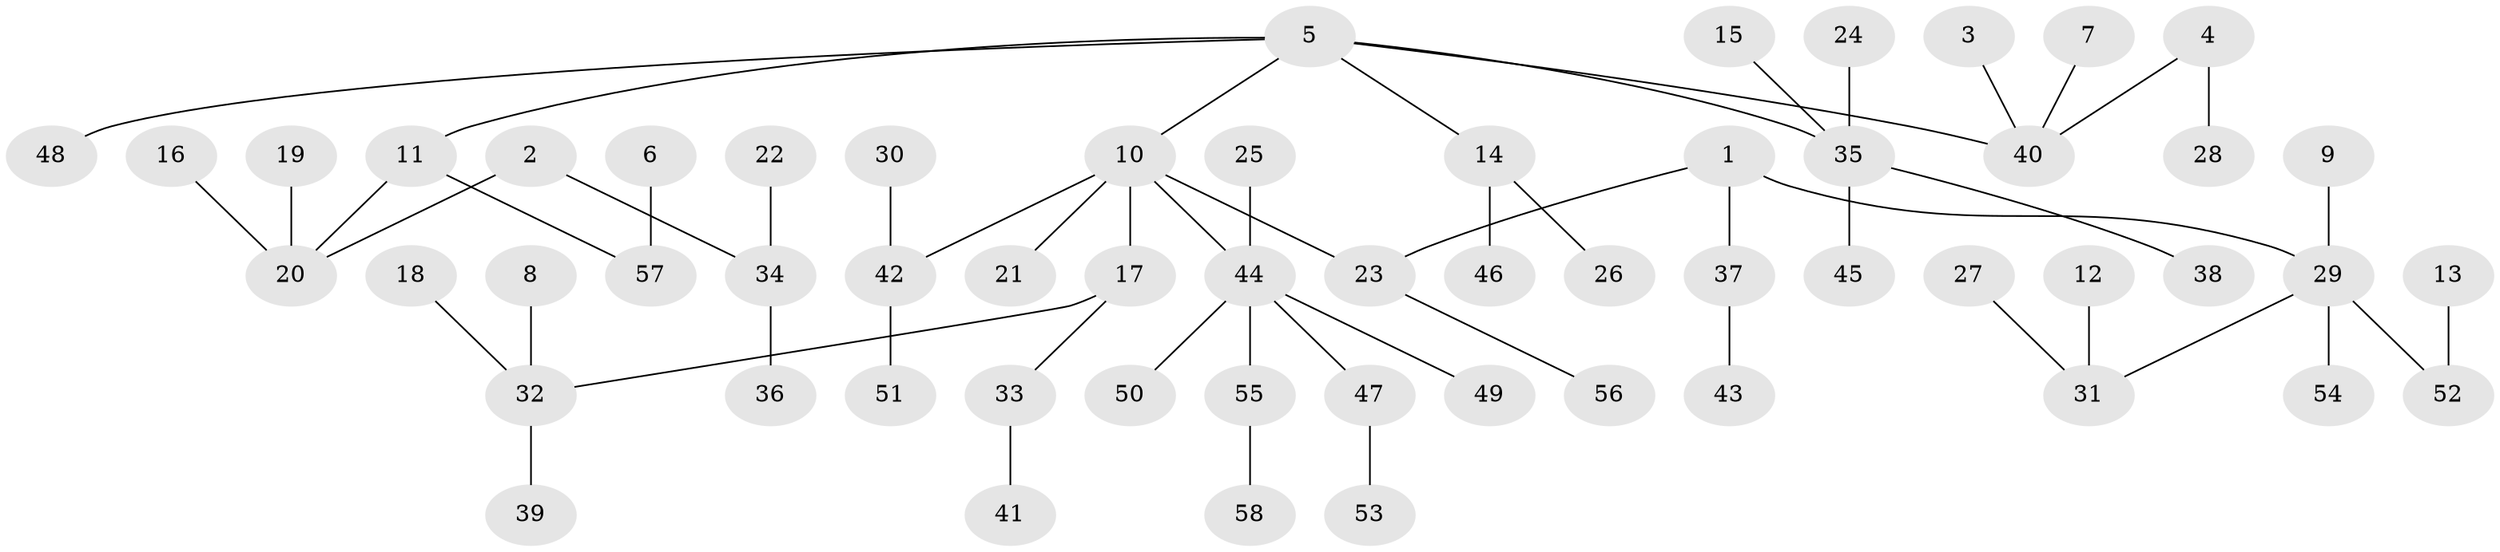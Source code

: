 // original degree distribution, {4: 0.0782608695652174, 3: 0.06956521739130435, 7: 0.017391304347826087, 5: 0.034782608695652174, 8: 0.008695652173913044, 2: 0.21739130434782608, 6: 0.017391304347826087, 1: 0.5565217391304348}
// Generated by graph-tools (version 1.1) at 2025/50/03/09/25 03:50:19]
// undirected, 58 vertices, 57 edges
graph export_dot {
graph [start="1"]
  node [color=gray90,style=filled];
  1;
  2;
  3;
  4;
  5;
  6;
  7;
  8;
  9;
  10;
  11;
  12;
  13;
  14;
  15;
  16;
  17;
  18;
  19;
  20;
  21;
  22;
  23;
  24;
  25;
  26;
  27;
  28;
  29;
  30;
  31;
  32;
  33;
  34;
  35;
  36;
  37;
  38;
  39;
  40;
  41;
  42;
  43;
  44;
  45;
  46;
  47;
  48;
  49;
  50;
  51;
  52;
  53;
  54;
  55;
  56;
  57;
  58;
  1 -- 23 [weight=1.0];
  1 -- 29 [weight=1.0];
  1 -- 37 [weight=1.0];
  2 -- 20 [weight=1.0];
  2 -- 34 [weight=1.0];
  3 -- 40 [weight=1.0];
  4 -- 28 [weight=1.0];
  4 -- 40 [weight=1.0];
  5 -- 10 [weight=1.0];
  5 -- 11 [weight=1.0];
  5 -- 14 [weight=1.0];
  5 -- 35 [weight=1.0];
  5 -- 40 [weight=1.0];
  5 -- 48 [weight=1.0];
  6 -- 57 [weight=1.0];
  7 -- 40 [weight=1.0];
  8 -- 32 [weight=1.0];
  9 -- 29 [weight=1.0];
  10 -- 17 [weight=1.0];
  10 -- 21 [weight=1.0];
  10 -- 23 [weight=1.0];
  10 -- 42 [weight=1.0];
  10 -- 44 [weight=1.0];
  11 -- 20 [weight=1.0];
  11 -- 57 [weight=1.0];
  12 -- 31 [weight=1.0];
  13 -- 52 [weight=1.0];
  14 -- 26 [weight=1.0];
  14 -- 46 [weight=1.0];
  15 -- 35 [weight=1.0];
  16 -- 20 [weight=1.0];
  17 -- 32 [weight=1.0];
  17 -- 33 [weight=1.0];
  18 -- 32 [weight=1.0];
  19 -- 20 [weight=1.0];
  22 -- 34 [weight=1.0];
  23 -- 56 [weight=1.0];
  24 -- 35 [weight=1.0];
  25 -- 44 [weight=1.0];
  27 -- 31 [weight=1.0];
  29 -- 31 [weight=1.0];
  29 -- 52 [weight=1.0];
  29 -- 54 [weight=1.0];
  30 -- 42 [weight=1.0];
  32 -- 39 [weight=1.0];
  33 -- 41 [weight=1.0];
  34 -- 36 [weight=1.0];
  35 -- 38 [weight=1.0];
  35 -- 45 [weight=1.0];
  37 -- 43 [weight=1.0];
  42 -- 51 [weight=1.0];
  44 -- 47 [weight=1.0];
  44 -- 49 [weight=1.0];
  44 -- 50 [weight=1.0];
  44 -- 55 [weight=1.0];
  47 -- 53 [weight=1.0];
  55 -- 58 [weight=1.0];
}
